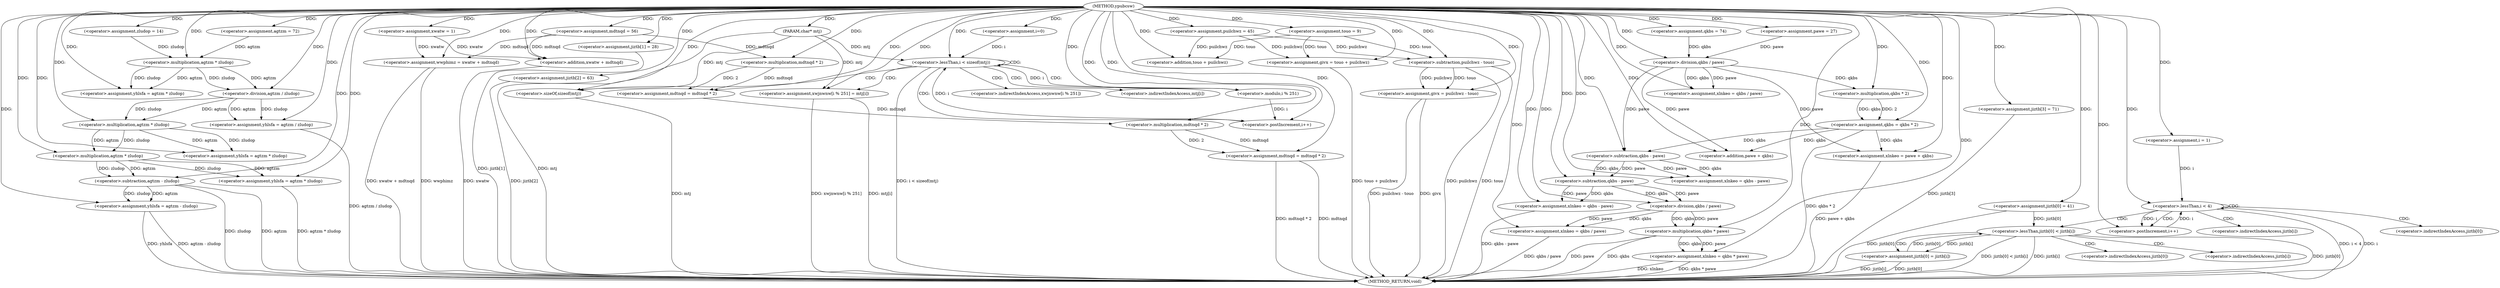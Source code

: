 digraph ypubcsw {  
"5072854620270576735" [label = "(METHOD,ypubcsw)" ]
"5072854620270576929" [label = "(METHOD_RETURN,void)" ]
"5072854620270576736" [label = "(PARAM,char* mtj)" ]
"5072854620270576739" [label = "(<operator>.assignment,puilchwz = 45)" ]
"5072854620270576743" [label = "(<operator>.assignment,agtzm = 72)" ]
"5072854620270576747" [label = "(<operator>.assignment,qkbs = 74)" ]
"5072854620270576751" [label = "(<operator>.assignment,zludop = 14)" ]
"5072854620270576755" [label = "(<operator>.assignment,mdtnqd = 56)" ]
"5072854620270576760" [label = "(<operator>.assignment,touo = 9)" ]
"5072854620270576764" [label = "(<operator>.assignment,yhlsfa = agtzm * zludop)" ]
"5072854620270576766" [label = "(<operator>.multiplication,agtzm * zludop)" ]
"5072854620270576771" [label = "(<operator>.assignment,xwatw = 1)" ]
"5072854620270576774" [label = "(<operator>.assignment,jiztb[0] = 41)" ]
"5072854620270576779" [label = "(<operator>.assignment,yhlsfa = agtzm / zludop)" ]
"5072854620270576781" [label = "(<operator>.division,agtzm / zludop)" ]
"5072854620270576785" [label = "(<operator>.assignment,wwphimz = xwatw + mdtnqd)" ]
"5072854620270576787" [label = "(<operator>.addition,xwatw + mdtnqd)" ]
"5072854620270576790" [label = "(<operator>.assignment,jiztb[1] = 28)" ]
"5072854620270576796" [label = "(<operator>.assignment,pawe = 27)" ]
"5072854620270576799" [label = "(<operator>.assignment,yhlsfa = agtzm * zludop)" ]
"5072854620270576801" [label = "(<operator>.multiplication,agtzm * zludop)" ]
"5072854620270576804" [label = "(<operator>.assignment,yhlsfa = agtzm * zludop)" ]
"5072854620270576806" [label = "(<operator>.multiplication,agtzm * zludop)" ]
"5072854620270576809" [label = "(<operator>.assignment,jiztb[2] = 63)" ]
"5072854620270576818" [label = "(<operator>.assignment,i=0)" ]
"5072854620270576821" [label = "(<operator>.lessThan,i < sizeof(mtj))" ]
"5072854620270576823" [label = "(<operator>.sizeOf,sizeof(mtj))" ]
"5072854620270576825" [label = "(<operator>.postIncrement,i++)" ]
"5072854620270576828" [label = "(<operator>.assignment,xwjnwnw[i % 251] = mtj[i])" ]
"5072854620270576831" [label = "(<operator>.modulo,i % 251)" ]
"5072854620270576837" [label = "(<operator>.assignment,givx = touo + puilchwz)" ]
"5072854620270576839" [label = "(<operator>.addition,touo + puilchwz)" ]
"5072854620270576842" [label = "(<operator>.assignment,xlnkeo = qkbs / pawe)" ]
"5072854620270576844" [label = "(<operator>.division,qkbs / pawe)" ]
"5072854620270576847" [label = "(<operator>.assignment,givx = puilchwz - touo)" ]
"5072854620270576849" [label = "(<operator>.subtraction,puilchwz - touo)" ]
"5072854620270576852" [label = "(<operator>.assignment,yhlsfa = agtzm - zludop)" ]
"5072854620270576854" [label = "(<operator>.subtraction,agtzm - zludop)" ]
"5072854620270576857" [label = "(<operator>.assignment,qkbs = qkbs * 2)" ]
"5072854620270576859" [label = "(<operator>.multiplication,qkbs * 2)" ]
"5072854620270576862" [label = "(<operator>.assignment,xlnkeo = pawe + qkbs)" ]
"5072854620270576864" [label = "(<operator>.addition,pawe + qkbs)" ]
"5072854620270576867" [label = "(<operator>.assignment,xlnkeo = qkbs - pawe)" ]
"5072854620270576869" [label = "(<operator>.subtraction,qkbs - pawe)" ]
"5072854620270576872" [label = "(<operator>.assignment,mdtnqd = mdtnqd * 2)" ]
"5072854620270576874" [label = "(<operator>.multiplication,mdtnqd * 2)" ]
"5072854620270576877" [label = "(<operator>.assignment,xlnkeo = qkbs - pawe)" ]
"5072854620270576879" [label = "(<operator>.subtraction,qkbs - pawe)" ]
"5072854620270576882" [label = "(<operator>.assignment,jiztb[3] = 71)" ]
"5072854620270576889" [label = "(<operator>.assignment,i = 1)" ]
"5072854620270576892" [label = "(<operator>.lessThan,i < 4)" ]
"5072854620270576895" [label = "(<operator>.postIncrement,i++)" ]
"5072854620270576899" [label = "(<operator>.lessThan,jiztb[0] < jiztb[i])" ]
"5072854620270576907" [label = "(<operator>.assignment,jiztb[0] = jiztb[i])" ]
"5072854620270576914" [label = "(<operator>.assignment,mdtnqd = mdtnqd * 2)" ]
"5072854620270576916" [label = "(<operator>.multiplication,mdtnqd * 2)" ]
"5072854620270576919" [label = "(<operator>.assignment,xlnkeo = qkbs / pawe)" ]
"5072854620270576921" [label = "(<operator>.division,qkbs / pawe)" ]
"5072854620270576924" [label = "(<operator>.assignment,xlnkeo = qkbs * pawe)" ]
"5072854620270576926" [label = "(<operator>.multiplication,qkbs * pawe)" ]
"5072854620270576829" [label = "(<operator>.indirectIndexAccess,xwjnwnw[i % 251])" ]
"5072854620270576834" [label = "(<operator>.indirectIndexAccess,mtj[i])" ]
"5072854620270576900" [label = "(<operator>.indirectIndexAccess,jiztb[0])" ]
"5072854620270576903" [label = "(<operator>.indirectIndexAccess,jiztb[i])" ]
"5072854620270576908" [label = "(<operator>.indirectIndexAccess,jiztb[0])" ]
"5072854620270576911" [label = "(<operator>.indirectIndexAccess,jiztb[i])" ]
  "5072854620270576828" -> "5072854620270576929"  [ label = "DDG: xwjnwnw[i % 251]"] 
  "5072854620270576926" -> "5072854620270576929"  [ label = "DDG: qkbs"] 
  "5072854620270576857" -> "5072854620270576929"  [ label = "DDG: qkbs * 2"] 
  "5072854620270576924" -> "5072854620270576929"  [ label = "DDG: xlnkeo"] 
  "5072854620270576736" -> "5072854620270576929"  [ label = "DDG: mtj"] 
  "5072854620270576892" -> "5072854620270576929"  [ label = "DDG: i < 4"] 
  "5072854620270576787" -> "5072854620270576929"  [ label = "DDG: xwatw"] 
  "5072854620270576854" -> "5072854620270576929"  [ label = "DDG: agtzm"] 
  "5072854620270576924" -> "5072854620270576929"  [ label = "DDG: qkbs * pawe"] 
  "5072854620270576914" -> "5072854620270576929"  [ label = "DDG: mdtnqd * 2"] 
  "5072854620270576852" -> "5072854620270576929"  [ label = "DDG: agtzm - zludop"] 
  "5072854620270576821" -> "5072854620270576929"  [ label = "DDG: i < sizeof(mtj)"] 
  "5072854620270576862" -> "5072854620270576929"  [ label = "DDG: pawe + qkbs"] 
  "5072854620270576907" -> "5072854620270576929"  [ label = "DDG: jiztb[i]"] 
  "5072854620270576837" -> "5072854620270576929"  [ label = "DDG: touo + puilchwz"] 
  "5072854620270576790" -> "5072854620270576929"  [ label = "DDG: jiztb[1]"] 
  "5072854620270576899" -> "5072854620270576929"  [ label = "DDG: jiztb[0] < jiztb[i]"] 
  "5072854620270576849" -> "5072854620270576929"  [ label = "DDG: touo"] 
  "5072854620270576899" -> "5072854620270576929"  [ label = "DDG: jiztb[i]"] 
  "5072854620270576854" -> "5072854620270576929"  [ label = "DDG: zludop"] 
  "5072854620270576809" -> "5072854620270576929"  [ label = "DDG: jiztb[2]"] 
  "5072854620270576849" -> "5072854620270576929"  [ label = "DDG: puilchwz"] 
  "5072854620270576907" -> "5072854620270576929"  [ label = "DDG: jiztb[0]"] 
  "5072854620270576882" -> "5072854620270576929"  [ label = "DDG: jiztb[3]"] 
  "5072854620270576779" -> "5072854620270576929"  [ label = "DDG: agtzm / zludop"] 
  "5072854620270576877" -> "5072854620270576929"  [ label = "DDG: qkbs - pawe"] 
  "5072854620270576785" -> "5072854620270576929"  [ label = "DDG: wwphimz"] 
  "5072854620270576914" -> "5072854620270576929"  [ label = "DDG: mdtnqd"] 
  "5072854620270576926" -> "5072854620270576929"  [ label = "DDG: pawe"] 
  "5072854620270576823" -> "5072854620270576929"  [ label = "DDG: mtj"] 
  "5072854620270576899" -> "5072854620270576929"  [ label = "DDG: jiztb[0]"] 
  "5072854620270576892" -> "5072854620270576929"  [ label = "DDG: i"] 
  "5072854620270576785" -> "5072854620270576929"  [ label = "DDG: xwatw + mdtnqd"] 
  "5072854620270576804" -> "5072854620270576929"  [ label = "DDG: agtzm * zludop"] 
  "5072854620270576919" -> "5072854620270576929"  [ label = "DDG: qkbs / pawe"] 
  "5072854620270576852" -> "5072854620270576929"  [ label = "DDG: yhlsfa"] 
  "5072854620270576828" -> "5072854620270576929"  [ label = "DDG: mtj[i]"] 
  "5072854620270576847" -> "5072854620270576929"  [ label = "DDG: givx"] 
  "5072854620270576847" -> "5072854620270576929"  [ label = "DDG: puilchwz - touo"] 
  "5072854620270576774" -> "5072854620270576929"  [ label = "DDG: jiztb[0]"] 
  "5072854620270576735" -> "5072854620270576736"  [ label = "DDG: "] 
  "5072854620270576735" -> "5072854620270576739"  [ label = "DDG: "] 
  "5072854620270576735" -> "5072854620270576743"  [ label = "DDG: "] 
  "5072854620270576735" -> "5072854620270576747"  [ label = "DDG: "] 
  "5072854620270576735" -> "5072854620270576751"  [ label = "DDG: "] 
  "5072854620270576735" -> "5072854620270576755"  [ label = "DDG: "] 
  "5072854620270576735" -> "5072854620270576760"  [ label = "DDG: "] 
  "5072854620270576766" -> "5072854620270576764"  [ label = "DDG: agtzm"] 
  "5072854620270576766" -> "5072854620270576764"  [ label = "DDG: zludop"] 
  "5072854620270576735" -> "5072854620270576764"  [ label = "DDG: "] 
  "5072854620270576743" -> "5072854620270576766"  [ label = "DDG: agtzm"] 
  "5072854620270576735" -> "5072854620270576766"  [ label = "DDG: "] 
  "5072854620270576751" -> "5072854620270576766"  [ label = "DDG: zludop"] 
  "5072854620270576735" -> "5072854620270576771"  [ label = "DDG: "] 
  "5072854620270576735" -> "5072854620270576774"  [ label = "DDG: "] 
  "5072854620270576781" -> "5072854620270576779"  [ label = "DDG: agtzm"] 
  "5072854620270576781" -> "5072854620270576779"  [ label = "DDG: zludop"] 
  "5072854620270576735" -> "5072854620270576779"  [ label = "DDG: "] 
  "5072854620270576766" -> "5072854620270576781"  [ label = "DDG: agtzm"] 
  "5072854620270576735" -> "5072854620270576781"  [ label = "DDG: "] 
  "5072854620270576766" -> "5072854620270576781"  [ label = "DDG: zludop"] 
  "5072854620270576771" -> "5072854620270576785"  [ label = "DDG: xwatw"] 
  "5072854620270576735" -> "5072854620270576785"  [ label = "DDG: "] 
  "5072854620270576755" -> "5072854620270576785"  [ label = "DDG: mdtnqd"] 
  "5072854620270576771" -> "5072854620270576787"  [ label = "DDG: xwatw"] 
  "5072854620270576735" -> "5072854620270576787"  [ label = "DDG: "] 
  "5072854620270576755" -> "5072854620270576787"  [ label = "DDG: mdtnqd"] 
  "5072854620270576735" -> "5072854620270576790"  [ label = "DDG: "] 
  "5072854620270576735" -> "5072854620270576796"  [ label = "DDG: "] 
  "5072854620270576801" -> "5072854620270576799"  [ label = "DDG: agtzm"] 
  "5072854620270576801" -> "5072854620270576799"  [ label = "DDG: zludop"] 
  "5072854620270576735" -> "5072854620270576799"  [ label = "DDG: "] 
  "5072854620270576781" -> "5072854620270576801"  [ label = "DDG: agtzm"] 
  "5072854620270576735" -> "5072854620270576801"  [ label = "DDG: "] 
  "5072854620270576781" -> "5072854620270576801"  [ label = "DDG: zludop"] 
  "5072854620270576806" -> "5072854620270576804"  [ label = "DDG: agtzm"] 
  "5072854620270576806" -> "5072854620270576804"  [ label = "DDG: zludop"] 
  "5072854620270576735" -> "5072854620270576804"  [ label = "DDG: "] 
  "5072854620270576801" -> "5072854620270576806"  [ label = "DDG: agtzm"] 
  "5072854620270576735" -> "5072854620270576806"  [ label = "DDG: "] 
  "5072854620270576801" -> "5072854620270576806"  [ label = "DDG: zludop"] 
  "5072854620270576735" -> "5072854620270576809"  [ label = "DDG: "] 
  "5072854620270576735" -> "5072854620270576818"  [ label = "DDG: "] 
  "5072854620270576818" -> "5072854620270576821"  [ label = "DDG: i"] 
  "5072854620270576825" -> "5072854620270576821"  [ label = "DDG: i"] 
  "5072854620270576735" -> "5072854620270576821"  [ label = "DDG: "] 
  "5072854620270576736" -> "5072854620270576821"  [ label = "DDG: mtj"] 
  "5072854620270576736" -> "5072854620270576823"  [ label = "DDG: mtj"] 
  "5072854620270576735" -> "5072854620270576823"  [ label = "DDG: "] 
  "5072854620270576831" -> "5072854620270576825"  [ label = "DDG: i"] 
  "5072854620270576735" -> "5072854620270576825"  [ label = "DDG: "] 
  "5072854620270576736" -> "5072854620270576828"  [ label = "DDG: mtj"] 
  "5072854620270576735" -> "5072854620270576828"  [ label = "DDG: "] 
  "5072854620270576821" -> "5072854620270576831"  [ label = "DDG: i"] 
  "5072854620270576735" -> "5072854620270576831"  [ label = "DDG: "] 
  "5072854620270576760" -> "5072854620270576837"  [ label = "DDG: touo"] 
  "5072854620270576735" -> "5072854620270576837"  [ label = "DDG: "] 
  "5072854620270576739" -> "5072854620270576837"  [ label = "DDG: puilchwz"] 
  "5072854620270576760" -> "5072854620270576839"  [ label = "DDG: touo"] 
  "5072854620270576735" -> "5072854620270576839"  [ label = "DDG: "] 
  "5072854620270576739" -> "5072854620270576839"  [ label = "DDG: puilchwz"] 
  "5072854620270576844" -> "5072854620270576842"  [ label = "DDG: qkbs"] 
  "5072854620270576844" -> "5072854620270576842"  [ label = "DDG: pawe"] 
  "5072854620270576735" -> "5072854620270576842"  [ label = "DDG: "] 
  "5072854620270576747" -> "5072854620270576844"  [ label = "DDG: qkbs"] 
  "5072854620270576735" -> "5072854620270576844"  [ label = "DDG: "] 
  "5072854620270576796" -> "5072854620270576844"  [ label = "DDG: pawe"] 
  "5072854620270576849" -> "5072854620270576847"  [ label = "DDG: puilchwz"] 
  "5072854620270576849" -> "5072854620270576847"  [ label = "DDG: touo"] 
  "5072854620270576735" -> "5072854620270576847"  [ label = "DDG: "] 
  "5072854620270576735" -> "5072854620270576849"  [ label = "DDG: "] 
  "5072854620270576739" -> "5072854620270576849"  [ label = "DDG: puilchwz"] 
  "5072854620270576760" -> "5072854620270576849"  [ label = "DDG: touo"] 
  "5072854620270576854" -> "5072854620270576852"  [ label = "DDG: agtzm"] 
  "5072854620270576854" -> "5072854620270576852"  [ label = "DDG: zludop"] 
  "5072854620270576735" -> "5072854620270576852"  [ label = "DDG: "] 
  "5072854620270576806" -> "5072854620270576854"  [ label = "DDG: agtzm"] 
  "5072854620270576735" -> "5072854620270576854"  [ label = "DDG: "] 
  "5072854620270576806" -> "5072854620270576854"  [ label = "DDG: zludop"] 
  "5072854620270576859" -> "5072854620270576857"  [ label = "DDG: qkbs"] 
  "5072854620270576859" -> "5072854620270576857"  [ label = "DDG: 2"] 
  "5072854620270576735" -> "5072854620270576857"  [ label = "DDG: "] 
  "5072854620270576844" -> "5072854620270576859"  [ label = "DDG: qkbs"] 
  "5072854620270576735" -> "5072854620270576859"  [ label = "DDG: "] 
  "5072854620270576844" -> "5072854620270576862"  [ label = "DDG: pawe"] 
  "5072854620270576735" -> "5072854620270576862"  [ label = "DDG: "] 
  "5072854620270576857" -> "5072854620270576862"  [ label = "DDG: qkbs"] 
  "5072854620270576844" -> "5072854620270576864"  [ label = "DDG: pawe"] 
  "5072854620270576735" -> "5072854620270576864"  [ label = "DDG: "] 
  "5072854620270576857" -> "5072854620270576864"  [ label = "DDG: qkbs"] 
  "5072854620270576869" -> "5072854620270576867"  [ label = "DDG: qkbs"] 
  "5072854620270576869" -> "5072854620270576867"  [ label = "DDG: pawe"] 
  "5072854620270576735" -> "5072854620270576867"  [ label = "DDG: "] 
  "5072854620270576735" -> "5072854620270576869"  [ label = "DDG: "] 
  "5072854620270576857" -> "5072854620270576869"  [ label = "DDG: qkbs"] 
  "5072854620270576844" -> "5072854620270576869"  [ label = "DDG: pawe"] 
  "5072854620270576874" -> "5072854620270576872"  [ label = "DDG: mdtnqd"] 
  "5072854620270576874" -> "5072854620270576872"  [ label = "DDG: 2"] 
  "5072854620270576735" -> "5072854620270576872"  [ label = "DDG: "] 
  "5072854620270576735" -> "5072854620270576874"  [ label = "DDG: "] 
  "5072854620270576755" -> "5072854620270576874"  [ label = "DDG: mdtnqd"] 
  "5072854620270576879" -> "5072854620270576877"  [ label = "DDG: qkbs"] 
  "5072854620270576879" -> "5072854620270576877"  [ label = "DDG: pawe"] 
  "5072854620270576735" -> "5072854620270576877"  [ label = "DDG: "] 
  "5072854620270576869" -> "5072854620270576879"  [ label = "DDG: qkbs"] 
  "5072854620270576735" -> "5072854620270576879"  [ label = "DDG: "] 
  "5072854620270576869" -> "5072854620270576879"  [ label = "DDG: pawe"] 
  "5072854620270576735" -> "5072854620270576882"  [ label = "DDG: "] 
  "5072854620270576735" -> "5072854620270576889"  [ label = "DDG: "] 
  "5072854620270576895" -> "5072854620270576892"  [ label = "DDG: i"] 
  "5072854620270576889" -> "5072854620270576892"  [ label = "DDG: i"] 
  "5072854620270576735" -> "5072854620270576892"  [ label = "DDG: "] 
  "5072854620270576892" -> "5072854620270576895"  [ label = "DDG: i"] 
  "5072854620270576735" -> "5072854620270576895"  [ label = "DDG: "] 
  "5072854620270576907" -> "5072854620270576899"  [ label = "DDG: jiztb[0]"] 
  "5072854620270576774" -> "5072854620270576899"  [ label = "DDG: jiztb[0]"] 
  "5072854620270576899" -> "5072854620270576907"  [ label = "DDG: jiztb[i]"] 
  "5072854620270576916" -> "5072854620270576914"  [ label = "DDG: mdtnqd"] 
  "5072854620270576916" -> "5072854620270576914"  [ label = "DDG: 2"] 
  "5072854620270576735" -> "5072854620270576914"  [ label = "DDG: "] 
  "5072854620270576872" -> "5072854620270576916"  [ label = "DDG: mdtnqd"] 
  "5072854620270576735" -> "5072854620270576916"  [ label = "DDG: "] 
  "5072854620270576921" -> "5072854620270576919"  [ label = "DDG: qkbs"] 
  "5072854620270576921" -> "5072854620270576919"  [ label = "DDG: pawe"] 
  "5072854620270576735" -> "5072854620270576919"  [ label = "DDG: "] 
  "5072854620270576879" -> "5072854620270576921"  [ label = "DDG: qkbs"] 
  "5072854620270576735" -> "5072854620270576921"  [ label = "DDG: "] 
  "5072854620270576879" -> "5072854620270576921"  [ label = "DDG: pawe"] 
  "5072854620270576926" -> "5072854620270576924"  [ label = "DDG: qkbs"] 
  "5072854620270576926" -> "5072854620270576924"  [ label = "DDG: pawe"] 
  "5072854620270576735" -> "5072854620270576924"  [ label = "DDG: "] 
  "5072854620270576921" -> "5072854620270576926"  [ label = "DDG: qkbs"] 
  "5072854620270576735" -> "5072854620270576926"  [ label = "DDG: "] 
  "5072854620270576921" -> "5072854620270576926"  [ label = "DDG: pawe"] 
  "5072854620270576821" -> "5072854620270576834"  [ label = "CDG: "] 
  "5072854620270576821" -> "5072854620270576829"  [ label = "CDG: "] 
  "5072854620270576821" -> "5072854620270576828"  [ label = "CDG: "] 
  "5072854620270576821" -> "5072854620270576831"  [ label = "CDG: "] 
  "5072854620270576821" -> "5072854620270576825"  [ label = "CDG: "] 
  "5072854620270576821" -> "5072854620270576821"  [ label = "CDG: "] 
  "5072854620270576821" -> "5072854620270576823"  [ label = "CDG: "] 
  "5072854620270576892" -> "5072854620270576900"  [ label = "CDG: "] 
  "5072854620270576892" -> "5072854620270576903"  [ label = "CDG: "] 
  "5072854620270576892" -> "5072854620270576899"  [ label = "CDG: "] 
  "5072854620270576892" -> "5072854620270576892"  [ label = "CDG: "] 
  "5072854620270576892" -> "5072854620270576895"  [ label = "CDG: "] 
  "5072854620270576899" -> "5072854620270576908"  [ label = "CDG: "] 
  "5072854620270576899" -> "5072854620270576911"  [ label = "CDG: "] 
  "5072854620270576899" -> "5072854620270576907"  [ label = "CDG: "] 
}
